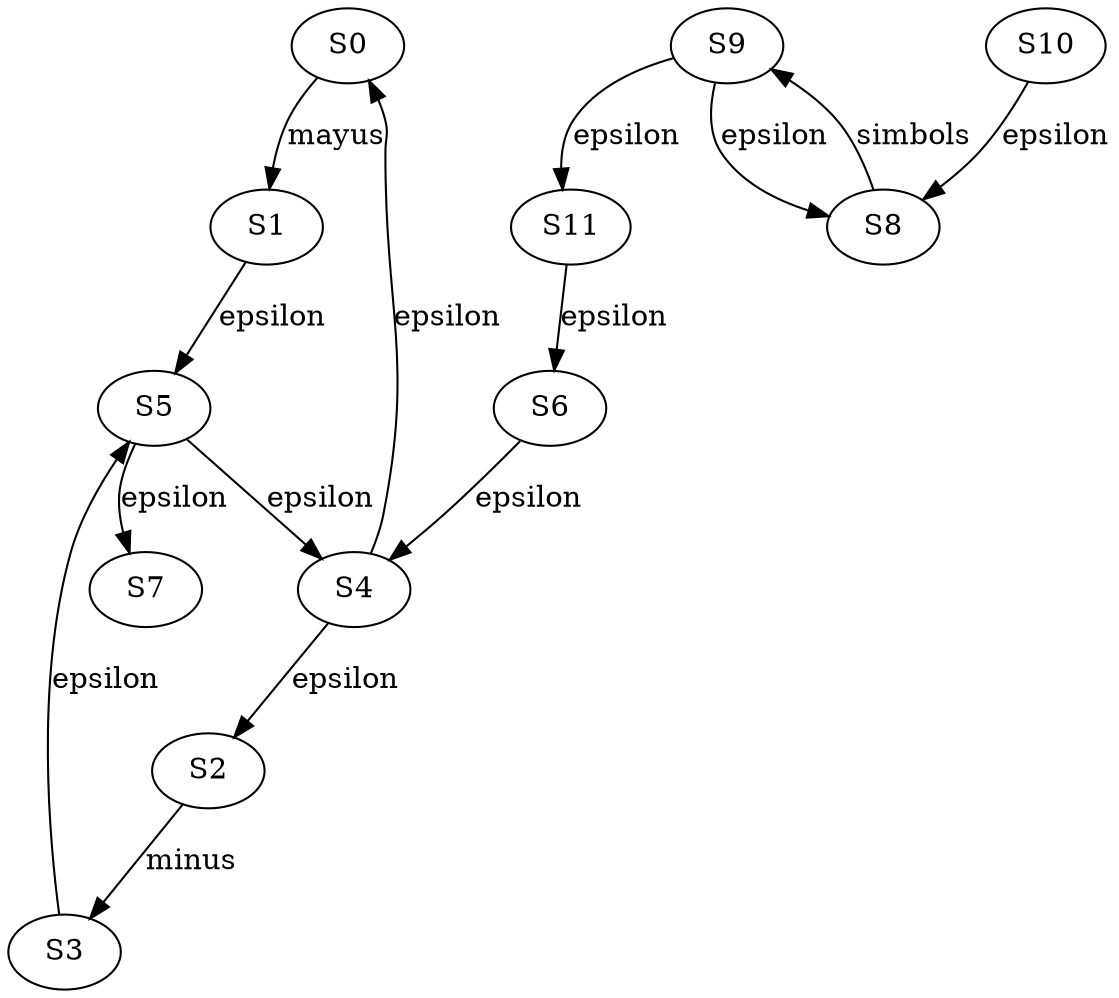 digraph Thompson{
S0[label="S0"];
S1[label="S1"];
S0 -> S1 [label="mayus"];
S2[label="S2"];
S3[label="S3"];
S2 -> S3 [label="minus"];
S4[label="S4"];
S5[label="S5"];
S4 -> S2 [label="epsilon"];
S4 -> S0 [label="epsilon"];
S3 -> S5 [label="epsilon"];
S1 -> S5 [label="epsilon"];
S6[label="S6"];
S7[label="S7"];
S6 -> S4 [label="epsilon"];
S5 -> S7 [label="epsilon"];
S5 -> S4 [label="epsilon"];
S8[label="S8"];
S9[label="S9"];
S8 -> S9 [label="simbols"];
S10[label="S10"];
S11[label="S11"];
S10 -> S8 [label="epsilon"];
S9 -> S11 [label="epsilon"];
S9 -> S8 [label="epsilon"];
S11 -> S6 [label="epsilon"];

}
